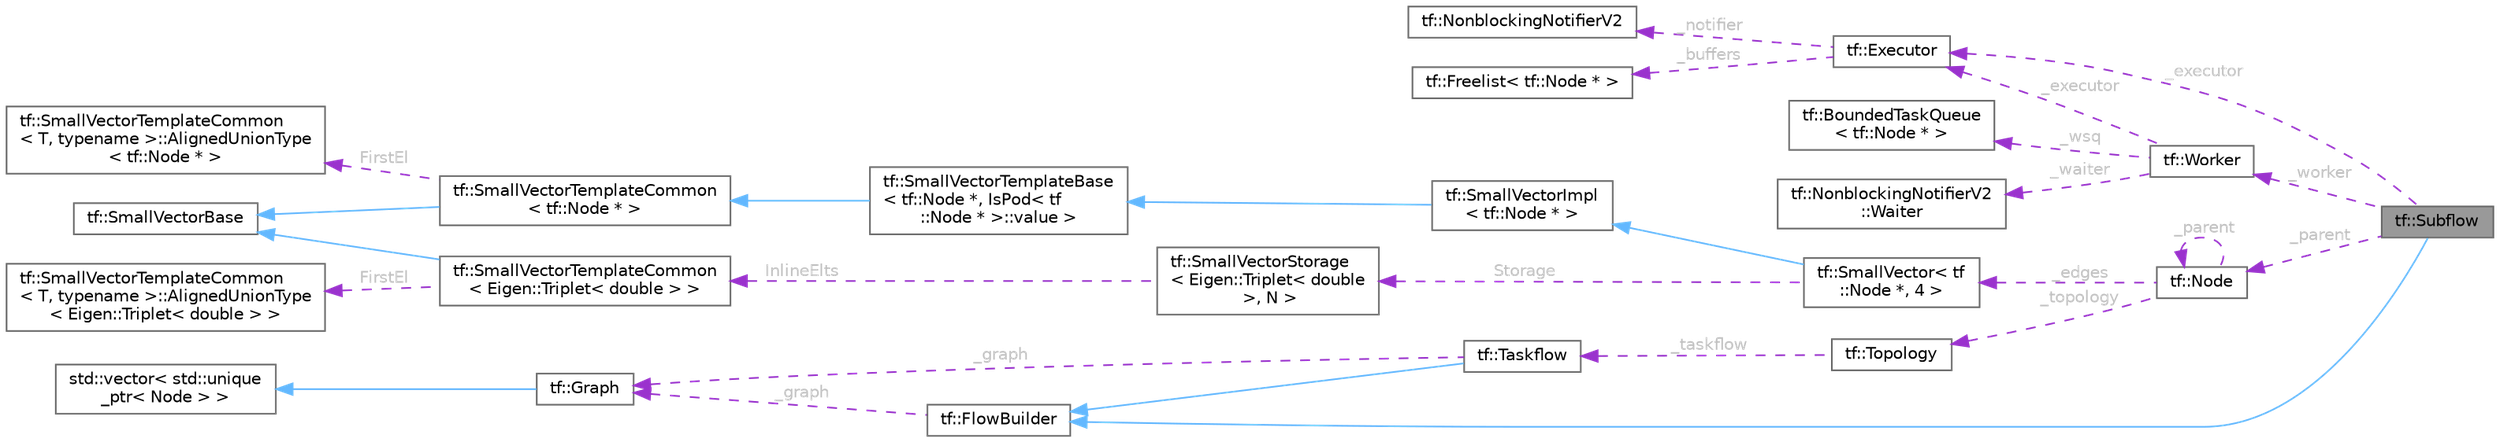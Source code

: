 digraph "tf::Subflow"
{
 // LATEX_PDF_SIZE
  bgcolor="transparent";
  edge [fontname=Helvetica,fontsize=10,labelfontname=Helvetica,labelfontsize=10];
  node [fontname=Helvetica,fontsize=10,shape=box,height=0.2,width=0.4];
  rankdir="LR";
  Node1 [id="Node000001",label="tf::Subflow",height=0.2,width=0.4,color="gray40", fillcolor="grey60", style="filled", fontcolor="black",tooltip="class to construct a subflow graph from the execution of a dynamic task"];
  Node2 -> Node1 [id="edge1_Node000001_Node000002",dir="back",color="steelblue1",style="solid",tooltip=" "];
  Node2 [id="Node000002",label="tf::FlowBuilder",height=0.2,width=0.4,color="gray40", fillcolor="white", style="filled",URL="$classtf_1_1_flow_builder.html",tooltip="class to build a task dependency graph"];
  Node3 -> Node2 [id="edge2_Node000002_Node000003",dir="back",color="darkorchid3",style="dashed",tooltip=" ",label=" _graph",fontcolor="grey" ];
  Node3 [id="Node000003",label="tf::Graph",height=0.2,width=0.4,color="gray40", fillcolor="white", style="filled",URL="$classtf_1_1_graph.html",tooltip="class to create a graph object"];
  Node4 -> Node3 [id="edge3_Node000003_Node000004",dir="back",color="steelblue1",style="solid",tooltip=" "];
  Node4 [id="Node000004",label="std::vector\< std::unique\l_ptr\< Node \> \>",height=0.2,width=0.4,color="gray40", fillcolor="white", style="filled",tooltip=" "];
  Node5 -> Node1 [id="edge4_Node000001_Node000005",dir="back",color="darkorchid3",style="dashed",tooltip=" ",label=" _executor",fontcolor="grey" ];
  Node5 [id="Node000005",label="tf::Executor",height=0.2,width=0.4,color="gray40", fillcolor="white", style="filled",URL="$classtf_1_1_executor.html",tooltip="class to create an executor for running a taskflow graph"];
  Node6 -> Node5 [id="edge5_Node000005_Node000006",dir="back",color="darkorchid3",style="dashed",tooltip=" ",label=" _notifier",fontcolor="grey" ];
  Node6 [id="Node000006",label="tf::NonblockingNotifierV2",height=0.2,width=0.4,color="gray40", fillcolor="white", style="filled",URL="$classtf_1_1_nonblocking_notifier_v2.html",tooltip=" "];
  Node7 -> Node5 [id="edge6_Node000005_Node000007",dir="back",color="darkorchid3",style="dashed",tooltip=" ",label=" _buffers",fontcolor="grey" ];
  Node7 [id="Node000007",label="tf::Freelist\< tf::Node * \>",height=0.2,width=0.4,color="gray40", fillcolor="white", style="filled",URL="$classtf_1_1_freelist.html",tooltip=" "];
  Node8 -> Node1 [id="edge7_Node000001_Node000008",dir="back",color="darkorchid3",style="dashed",tooltip=" ",label=" _worker",fontcolor="grey" ];
  Node8 [id="Node000008",label="tf::Worker",height=0.2,width=0.4,color="gray40", fillcolor="white", style="filled",URL="$classtf_1_1_worker.html",tooltip="class to create a worker in an executor"];
  Node5 -> Node8 [id="edge8_Node000008_Node000005",dir="back",color="darkorchid3",style="dashed",tooltip=" ",label=" _executor",fontcolor="grey" ];
  Node9 -> Node8 [id="edge9_Node000008_Node000009",dir="back",color="darkorchid3",style="dashed",tooltip=" ",label=" _waiter",fontcolor="grey" ];
  Node9 [id="Node000009",label="tf::NonblockingNotifierV2\l::Waiter",height=0.2,width=0.4,color="gray40", fillcolor="white", style="filled",URL="$structtf_1_1_nonblocking_notifier_v2_1_1_waiter.html",tooltip=" "];
  Node10 -> Node8 [id="edge10_Node000008_Node000010",dir="back",color="darkorchid3",style="dashed",tooltip=" ",label=" _wsq",fontcolor="grey" ];
  Node10 [id="Node000010",label="tf::BoundedTaskQueue\l\< tf::Node * \>",height=0.2,width=0.4,color="gray40", fillcolor="white", style="filled",URL="$classtf_1_1_bounded_task_queue.html",tooltip=" "];
  Node11 -> Node1 [id="edge11_Node000001_Node000011",dir="back",color="darkorchid3",style="dashed",tooltip=" ",label=" _parent",fontcolor="grey" ];
  Node11 [id="Node000011",label="tf::Node",height=0.2,width=0.4,color="gray40", fillcolor="white", style="filled",URL="$classtf_1_1_node.html",tooltip=" "];
  Node12 -> Node11 [id="edge12_Node000011_Node000012",dir="back",color="darkorchid3",style="dashed",tooltip=" ",label=" _topology",fontcolor="grey" ];
  Node12 [id="Node000012",label="tf::Topology",height=0.2,width=0.4,color="gray40", fillcolor="white", style="filled",URL="$classtf_1_1_topology.html",tooltip=" "];
  Node13 -> Node12 [id="edge13_Node000012_Node000013",dir="back",color="darkorchid3",style="dashed",tooltip=" ",label=" _taskflow",fontcolor="grey" ];
  Node13 [id="Node000013",label="tf::Taskflow",height=0.2,width=0.4,color="gray40", fillcolor="white", style="filled",URL="$classtf_1_1_taskflow.html",tooltip="class to create a taskflow object"];
  Node2 -> Node13 [id="edge14_Node000013_Node000002",dir="back",color="steelblue1",style="solid",tooltip=" "];
  Node3 -> Node13 [id="edge15_Node000013_Node000003",dir="back",color="darkorchid3",style="dashed",tooltip=" ",label=" _graph",fontcolor="grey" ];
  Node11 -> Node11 [id="edge16_Node000011_Node000011",dir="back",color="darkorchid3",style="dashed",tooltip=" ",label=" _parent",fontcolor="grey" ];
  Node14 -> Node11 [id="edge17_Node000011_Node000014",dir="back",color="darkorchid3",style="dashed",tooltip=" ",label=" _edges",fontcolor="grey" ];
  Node14 [id="Node000014",label="tf::SmallVector\< tf\l::Node *, 4 \>",height=0.2,width=0.4,color="gray40", fillcolor="white", style="filled",URL="$classtf_1_1_small_vector.html",tooltip=" "];
  Node15 -> Node14 [id="edge18_Node000014_Node000015",dir="back",color="steelblue1",style="solid",tooltip=" "];
  Node15 [id="Node000015",label="tf::SmallVectorImpl\l\< tf::Node * \>",height=0.2,width=0.4,color="gray40", fillcolor="white", style="filled",URL="$classtf_1_1_small_vector_impl.html",tooltip=" "];
  Node16 -> Node15 [id="edge19_Node000015_Node000016",dir="back",color="steelblue1",style="solid",tooltip=" "];
  Node16 [id="Node000016",label="tf::SmallVectorTemplateBase\l\< tf::Node *, IsPod\< tf\l::Node * \>::value \>",height=0.2,width=0.4,color="gray40", fillcolor="white", style="filled",URL="$classtf_1_1_small_vector_template_base.html",tooltip=" "];
  Node17 -> Node16 [id="edge20_Node000016_Node000017",dir="back",color="steelblue1",style="solid",tooltip=" "];
  Node17 [id="Node000017",label="tf::SmallVectorTemplateCommon\l\< tf::Node * \>",height=0.2,width=0.4,color="gray40", fillcolor="white", style="filled",URL="$classtf_1_1_small_vector_template_common.html",tooltip=" "];
  Node18 -> Node17 [id="edge21_Node000017_Node000018",dir="back",color="steelblue1",style="solid",tooltip=" "];
  Node18 [id="Node000018",label="tf::SmallVectorBase",height=0.2,width=0.4,color="gray40", fillcolor="white", style="filled",URL="$classtf_1_1_small_vector_base.html",tooltip=" "];
  Node19 -> Node17 [id="edge22_Node000017_Node000019",dir="back",color="darkorchid3",style="dashed",tooltip=" ",label=" FirstEl",fontcolor="grey" ];
  Node19 [id="Node000019",label="tf::SmallVectorTemplateCommon\l\< T, typename \>::AlignedUnionType\l\< tf::Node * \>",height=0.2,width=0.4,color="gray40", fillcolor="white", style="filled",URL="$structtf_1_1_small_vector_template_common_1_1_aligned_union_type.html",tooltip=" "];
  Node20 -> Node14 [id="edge23_Node000014_Node000020",dir="back",color="darkorchid3",style="dashed",tooltip=" ",label=" Storage",fontcolor="grey" ];
  Node20 [id="Node000020",label="tf::SmallVectorStorage\l\< Eigen::Triplet\< double\l \>, N \>",height=0.2,width=0.4,color="gray40", fillcolor="white", style="filled",URL="$structtf_1_1_small_vector_storage.html",tooltip=" "];
  Node21 -> Node20 [id="edge24_Node000020_Node000021",dir="back",color="darkorchid3",style="dashed",tooltip=" ",label=" InlineElts",fontcolor="grey" ];
  Node21 [id="Node000021",label="tf::SmallVectorTemplateCommon\l\< Eigen::Triplet\< double \> \>",height=0.2,width=0.4,color="gray40", fillcolor="white", style="filled",URL="$classtf_1_1_small_vector_template_common.html",tooltip=" "];
  Node18 -> Node21 [id="edge25_Node000021_Node000018",dir="back",color="steelblue1",style="solid",tooltip=" "];
  Node22 -> Node21 [id="edge26_Node000021_Node000022",dir="back",color="darkorchid3",style="dashed",tooltip=" ",label=" FirstEl",fontcolor="grey" ];
  Node22 [id="Node000022",label="tf::SmallVectorTemplateCommon\l\< T, typename \>::AlignedUnionType\l\< Eigen::Triplet\< double \> \>",height=0.2,width=0.4,color="gray40", fillcolor="white", style="filled",URL="$structtf_1_1_small_vector_template_common_1_1_aligned_union_type.html",tooltip=" "];
}
